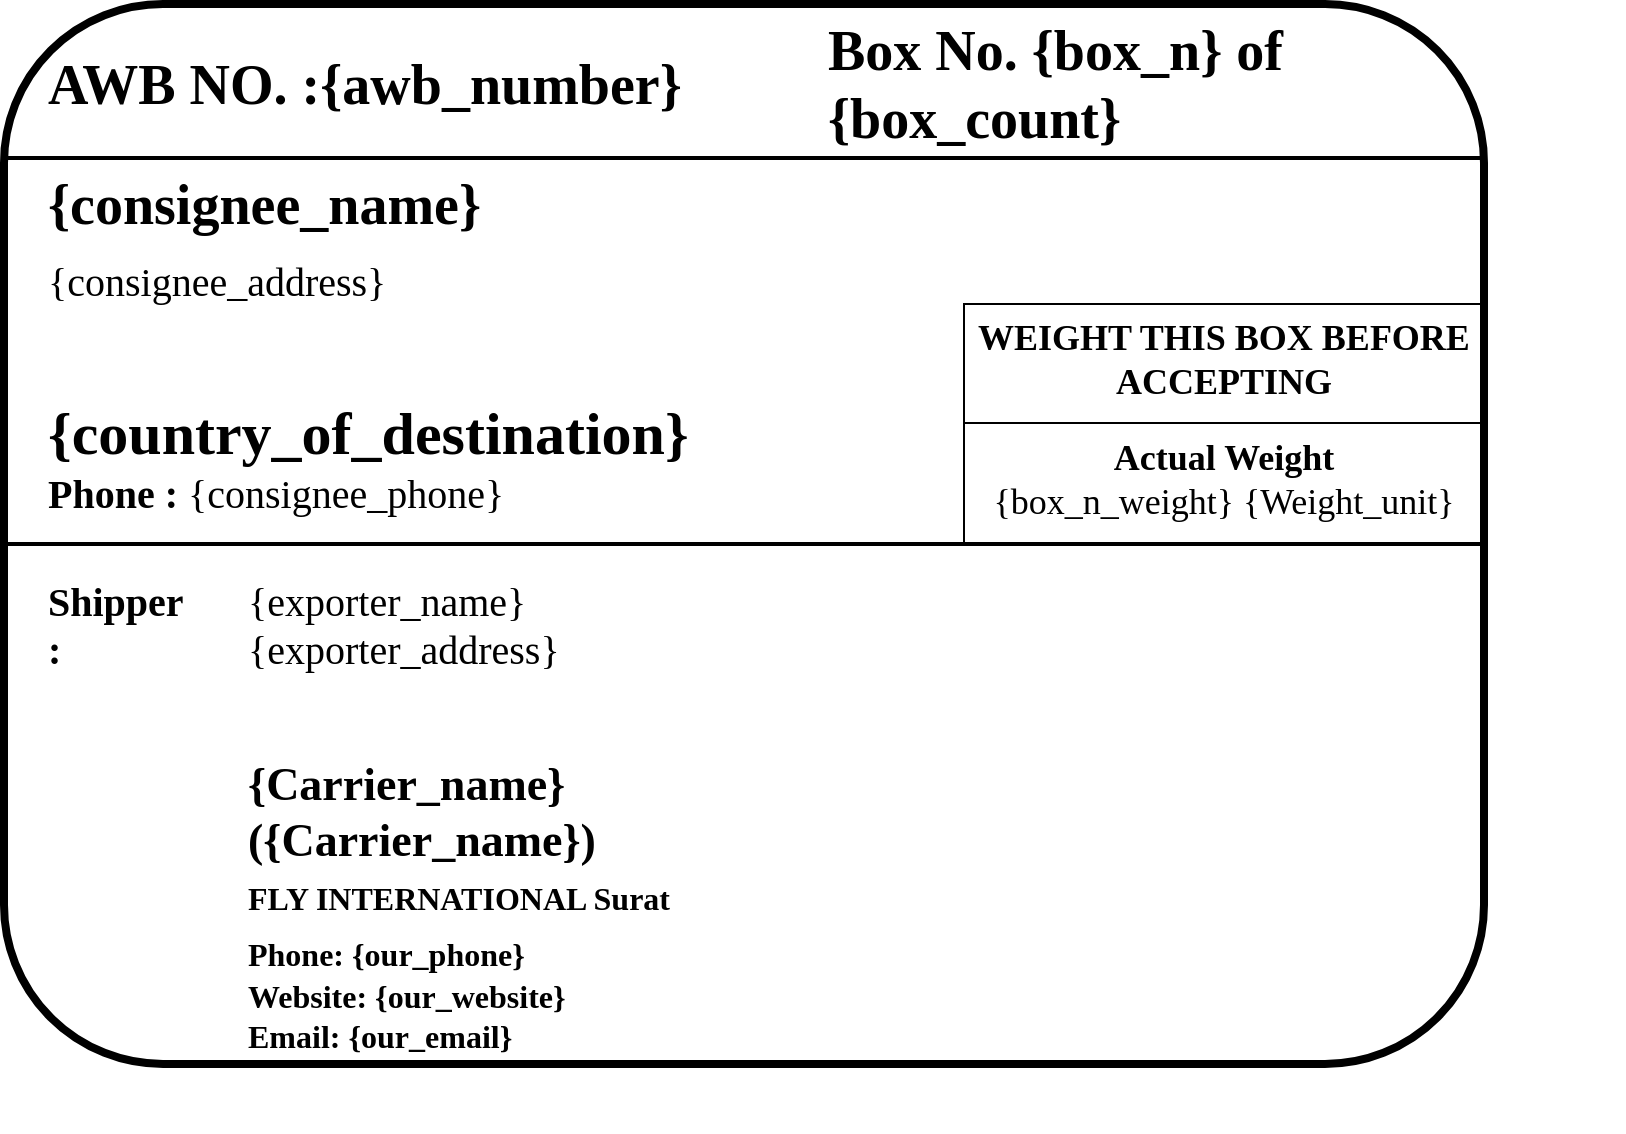 <mxfile version="20.8.10" type="github"><diagram name="Page-1" id="yyibL4K41FKuuhn7qopX"><mxGraphModel dx="1271" dy="556" grid="1" gridSize="10" guides="1" tooltips="1" connect="1" arrows="1" fold="1" page="1" pageScale="1" pageWidth="827" pageHeight="1169" math="0" shadow="0"><root><mxCell id="0"/><mxCell id="1" parent="0"/><mxCell id="EVgibdLSvfTmBW6DrKyH-1" value="" style="rounded=1;whiteSpace=wrap;html=1;glass=0;shadow=0;rotation=0;strokeWidth=4;spacing=3;fontFamily=Verdana;fillColor=none;" parent="1" vertex="1"><mxGeometry x="50" y="60" width="740" height="530" as="geometry"/></mxCell><mxCell id="EVgibdLSvfTmBW6DrKyH-4" value="AWB NO. :{awb_number}" style="text;html=1;strokeColor=none;fillColor=none;align=left;verticalAlign=middle;whiteSpace=wrap;rounded=0;fontFamily=Verdana;fontStyle=1;horizontal=1;fontSize=28;" parent="1" vertex="1"><mxGeometry x="70" y="70" width="380" height="60" as="geometry"/></mxCell><mxCell id="EVgibdLSvfTmBW6DrKyH-5" value="" style="endArrow=none;html=1;rounded=0;fontFamily=Verdana;fontSize=38;startSize=0;horizontal=1;endSize=120;strokeWidth=2;" parent="1" edge="1"><mxGeometry width="50" height="50" relative="1" as="geometry"><mxPoint x="50" y="137" as="sourcePoint"/><mxPoint x="790" y="137" as="targetPoint"/></mxGeometry></mxCell><mxCell id="EVgibdLSvfTmBW6DrKyH-7" value="Box No. {box_n} of {box_count}" style="text;html=1;strokeColor=none;fillColor=none;align=left;verticalAlign=middle;whiteSpace=wrap;rounded=0;fontFamily=Verdana;fontStyle=1;horizontal=1;fontSize=28;" parent="1" vertex="1"><mxGeometry x="460" y="70" width="320" height="60" as="geometry"/></mxCell><mxCell id="-AcIa5E1UEFoi63BVrgQ-1" value="{consignee_name}" style="text;html=1;strokeColor=none;fillColor=none;align=left;verticalAlign=middle;whiteSpace=wrap;rounded=0;fontFamily=Verdana;fontStyle=1;horizontal=1;fontSize=28;" vertex="1" parent="1"><mxGeometry x="70" y="140" width="700" height="40" as="geometry"/></mxCell><mxCell id="-AcIa5E1UEFoi63BVrgQ-2" value="{consignee_address}" style="text;html=1;strokeColor=none;fillColor=none;align=left;verticalAlign=top;rounded=0;fontFamily=Verdana;fontStyle=0;horizontal=1;fontSize=20;textDirection=ltr;whiteSpace=wrap;" vertex="1" parent="1"><mxGeometry x="70" y="180" width="460" height="70" as="geometry"/></mxCell><mxCell id="-AcIa5E1UEFoi63BVrgQ-3" value="" style="endArrow=none;html=1;rounded=0;fontFamily=Verdana;fontSize=38;startSize=0;horizontal=1;endSize=120;strokeWidth=2;" edge="1" parent="1"><mxGeometry width="50" height="50" relative="1" as="geometry"><mxPoint x="50" y="330" as="sourcePoint"/><mxPoint x="790" y="330" as="targetPoint"/></mxGeometry></mxCell><mxCell id="-AcIa5E1UEFoi63BVrgQ-4" value="" style="rounded=0;whiteSpace=wrap;html=1;shadow=0;glass=0;strokeWidth=1;fontFamily=Verdana;fontSize=20;fillColor=none;" vertex="1" parent="1"><mxGeometry x="530" y="210" width="260" height="120" as="geometry"/></mxCell><mxCell id="-AcIa5E1UEFoi63BVrgQ-5" value="" style="endArrow=none;html=1;rounded=0;fontFamily=Verdana;fontSize=38;startSize=0;horizontal=1;endSize=120;strokeWidth=1;" edge="1" parent="1"><mxGeometry width="50" height="50" relative="1" as="geometry"><mxPoint x="530" y="269.52" as="sourcePoint"/><mxPoint x="790" y="269.52" as="targetPoint"/></mxGeometry></mxCell><mxCell id="-AcIa5E1UEFoi63BVrgQ-6" value="&lt;b style=&quot;font-size: 18px;&quot;&gt;WEIGHT THIS BOX BEFORE ACCEPTING&lt;/b&gt;" style="text;html=1;strokeColor=none;fillColor=none;align=center;verticalAlign=top;rounded=0;fontFamily=Verdana;fontStyle=0;horizontal=1;fontSize=18;textDirection=ltr;whiteSpace=wrap;" vertex="1" parent="1"><mxGeometry x="530" y="210" width="260" height="60" as="geometry"/></mxCell><mxCell id="-AcIa5E1UEFoi63BVrgQ-9" value="&lt;span style=&quot;font-size: 18px;&quot;&gt;&lt;b&gt;Actual Weight&lt;/b&gt;&lt;br&gt;{box_n_weight} {Weight_unit}&lt;br&gt;&lt;/span&gt;" style="text;html=1;strokeColor=none;fillColor=none;align=center;verticalAlign=top;rounded=0;fontFamily=Verdana;fontStyle=0;horizontal=1;fontSize=18;textDirection=ltr;whiteSpace=wrap;" vertex="1" parent="1"><mxGeometry x="530" y="270" width="260" height="60" as="geometry"/></mxCell><mxCell id="-AcIa5E1UEFoi63BVrgQ-10" value="&lt;b&gt;Shipper :&lt;span style=&quot;white-space: pre;&quot;&gt;&#9;&lt;/span&gt;&lt;/b&gt;" style="text;html=1;strokeColor=none;fillColor=none;align=left;verticalAlign=top;rounded=0;fontFamily=Verdana;fontStyle=0;horizontal=1;fontSize=20;textDirection=ltr;whiteSpace=wrap;" vertex="1" parent="1"><mxGeometry x="70" y="340" width="120" height="90" as="geometry"/></mxCell><mxCell id="-AcIa5E1UEFoi63BVrgQ-11" value="&lt;font style=&quot;font-size: 23px;&quot;&gt;&lt;b style=&quot;&quot;&gt;{Carrier_name}&lt;br style=&quot;&quot;&gt;(&lt;/b&gt;&lt;b style=&quot;border-color: var(--border-color);&quot;&gt;{Carrier_name}&lt;/b&gt;&lt;/font&gt;&lt;b style=&quot;font-size: 23px;&quot;&gt;&lt;font style=&quot;font-size: 23px;&quot;&gt;&lt;font style=&quot;font-size: 23px;&quot;&gt;)&lt;/font&gt;&lt;br style=&quot;font-size: 16px;&quot;&gt;&lt;/font&gt;&lt;font style=&quot;font-size: 16px;&quot;&gt;FLY INTERNATIONAL Surat&lt;br style=&quot;font-size: 16px;&quot;&gt;Phone: {our_phone}&lt;br style=&quot;font-size: 16px;&quot;&gt;&lt;/font&gt;&lt;/b&gt;&lt;font style=&quot;font-size: 16px;&quot;&gt;&lt;b style=&quot;border-color: var(--border-color); font-size: 16px;&quot;&gt;&lt;font style=&quot;border-color: var(--border-color); font-size: 16px;&quot;&gt;Website: {our_website}&lt;br style=&quot;font-size: 16px;&quot;&gt;&lt;/font&gt;&lt;/b&gt;&lt;b style=&quot;border-color: var(--border-color); font-size: 16px;&quot;&gt;&lt;font style=&quot;border-color: var(--border-color); font-size: 16px;&quot;&gt;Email: {our_email}&lt;/font&gt;&lt;/b&gt;&lt;/font&gt;&lt;b style=&quot;font-size: 16px;&quot;&gt;&lt;font style=&quot;font-size: 16px;&quot;&gt;&lt;font style=&quot;font-size: 16px;&quot;&gt;&lt;br style=&quot;font-size: 16px;&quot;&gt;&lt;/font&gt;&lt;br style=&quot;font-size: 16px;&quot;&gt;&lt;/font&gt;&lt;br style=&quot;font-size: 16px;&quot;&gt;&lt;/b&gt;" style="text;html=1;strokeColor=none;fillColor=none;align=left;verticalAlign=top;rounded=0;fontFamily=Verdana;fontStyle=0;horizontal=1;fontSize=16;textDirection=ltr;whiteSpace=wrap;" vertex="1" parent="1"><mxGeometry x="170" y="430" width="690" height="160" as="geometry"/></mxCell><mxCell id="-AcIa5E1UEFoi63BVrgQ-12" value="&lt;b&gt;&lt;font style=&quot;font-size: 30px;&quot;&gt;{country_of_destination}&lt;/font&gt;&lt;br&gt;Phone :&lt;/b&gt; {consignee_phone}" style="text;html=1;strokeColor=none;fillColor=none;align=left;verticalAlign=top;rounded=0;fontFamily=Verdana;fontStyle=0;horizontal=1;fontSize=20;textDirection=ltr;whiteSpace=wrap;" vertex="1" parent="1"><mxGeometry x="70" y="250" width="460" height="80" as="geometry"/></mxCell><mxCell id="-AcIa5E1UEFoi63BVrgQ-13" value="&lt;span style=&quot;font-size: 20px;&quot;&gt;{exporter_name}&lt;br&gt;{exporter_address}&lt;br style=&quot;font-size: 20px;&quot;&gt;&lt;/span&gt;" style="text;html=1;strokeColor=none;fillColor=none;align=left;verticalAlign=top;rounded=0;fontFamily=Verdana;fontStyle=0;horizontal=1;fontSize=20;textDirection=ltr;whiteSpace=wrap;" vertex="1" parent="1"><mxGeometry x="170" y="340" width="690" height="90" as="geometry"/></mxCell></root></mxGraphModel></diagram></mxfile>